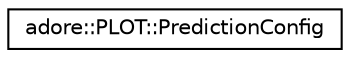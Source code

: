 digraph "Graphical Class Hierarchy"
{
 // LATEX_PDF_SIZE
  edge [fontname="Helvetica",fontsize="10",labelfontname="Helvetica",labelfontsize="10"];
  node [fontname="Helvetica",fontsize="10",shape=record];
  rankdir="LR";
  Node0 [label="adore::PLOT::PredictionConfig",height=0.2,width=0.4,color="black", fillcolor="white", style="filled",URL="$classadore_1_1PLOT_1_1PredictionConfig.html",tooltip=" "];
}
